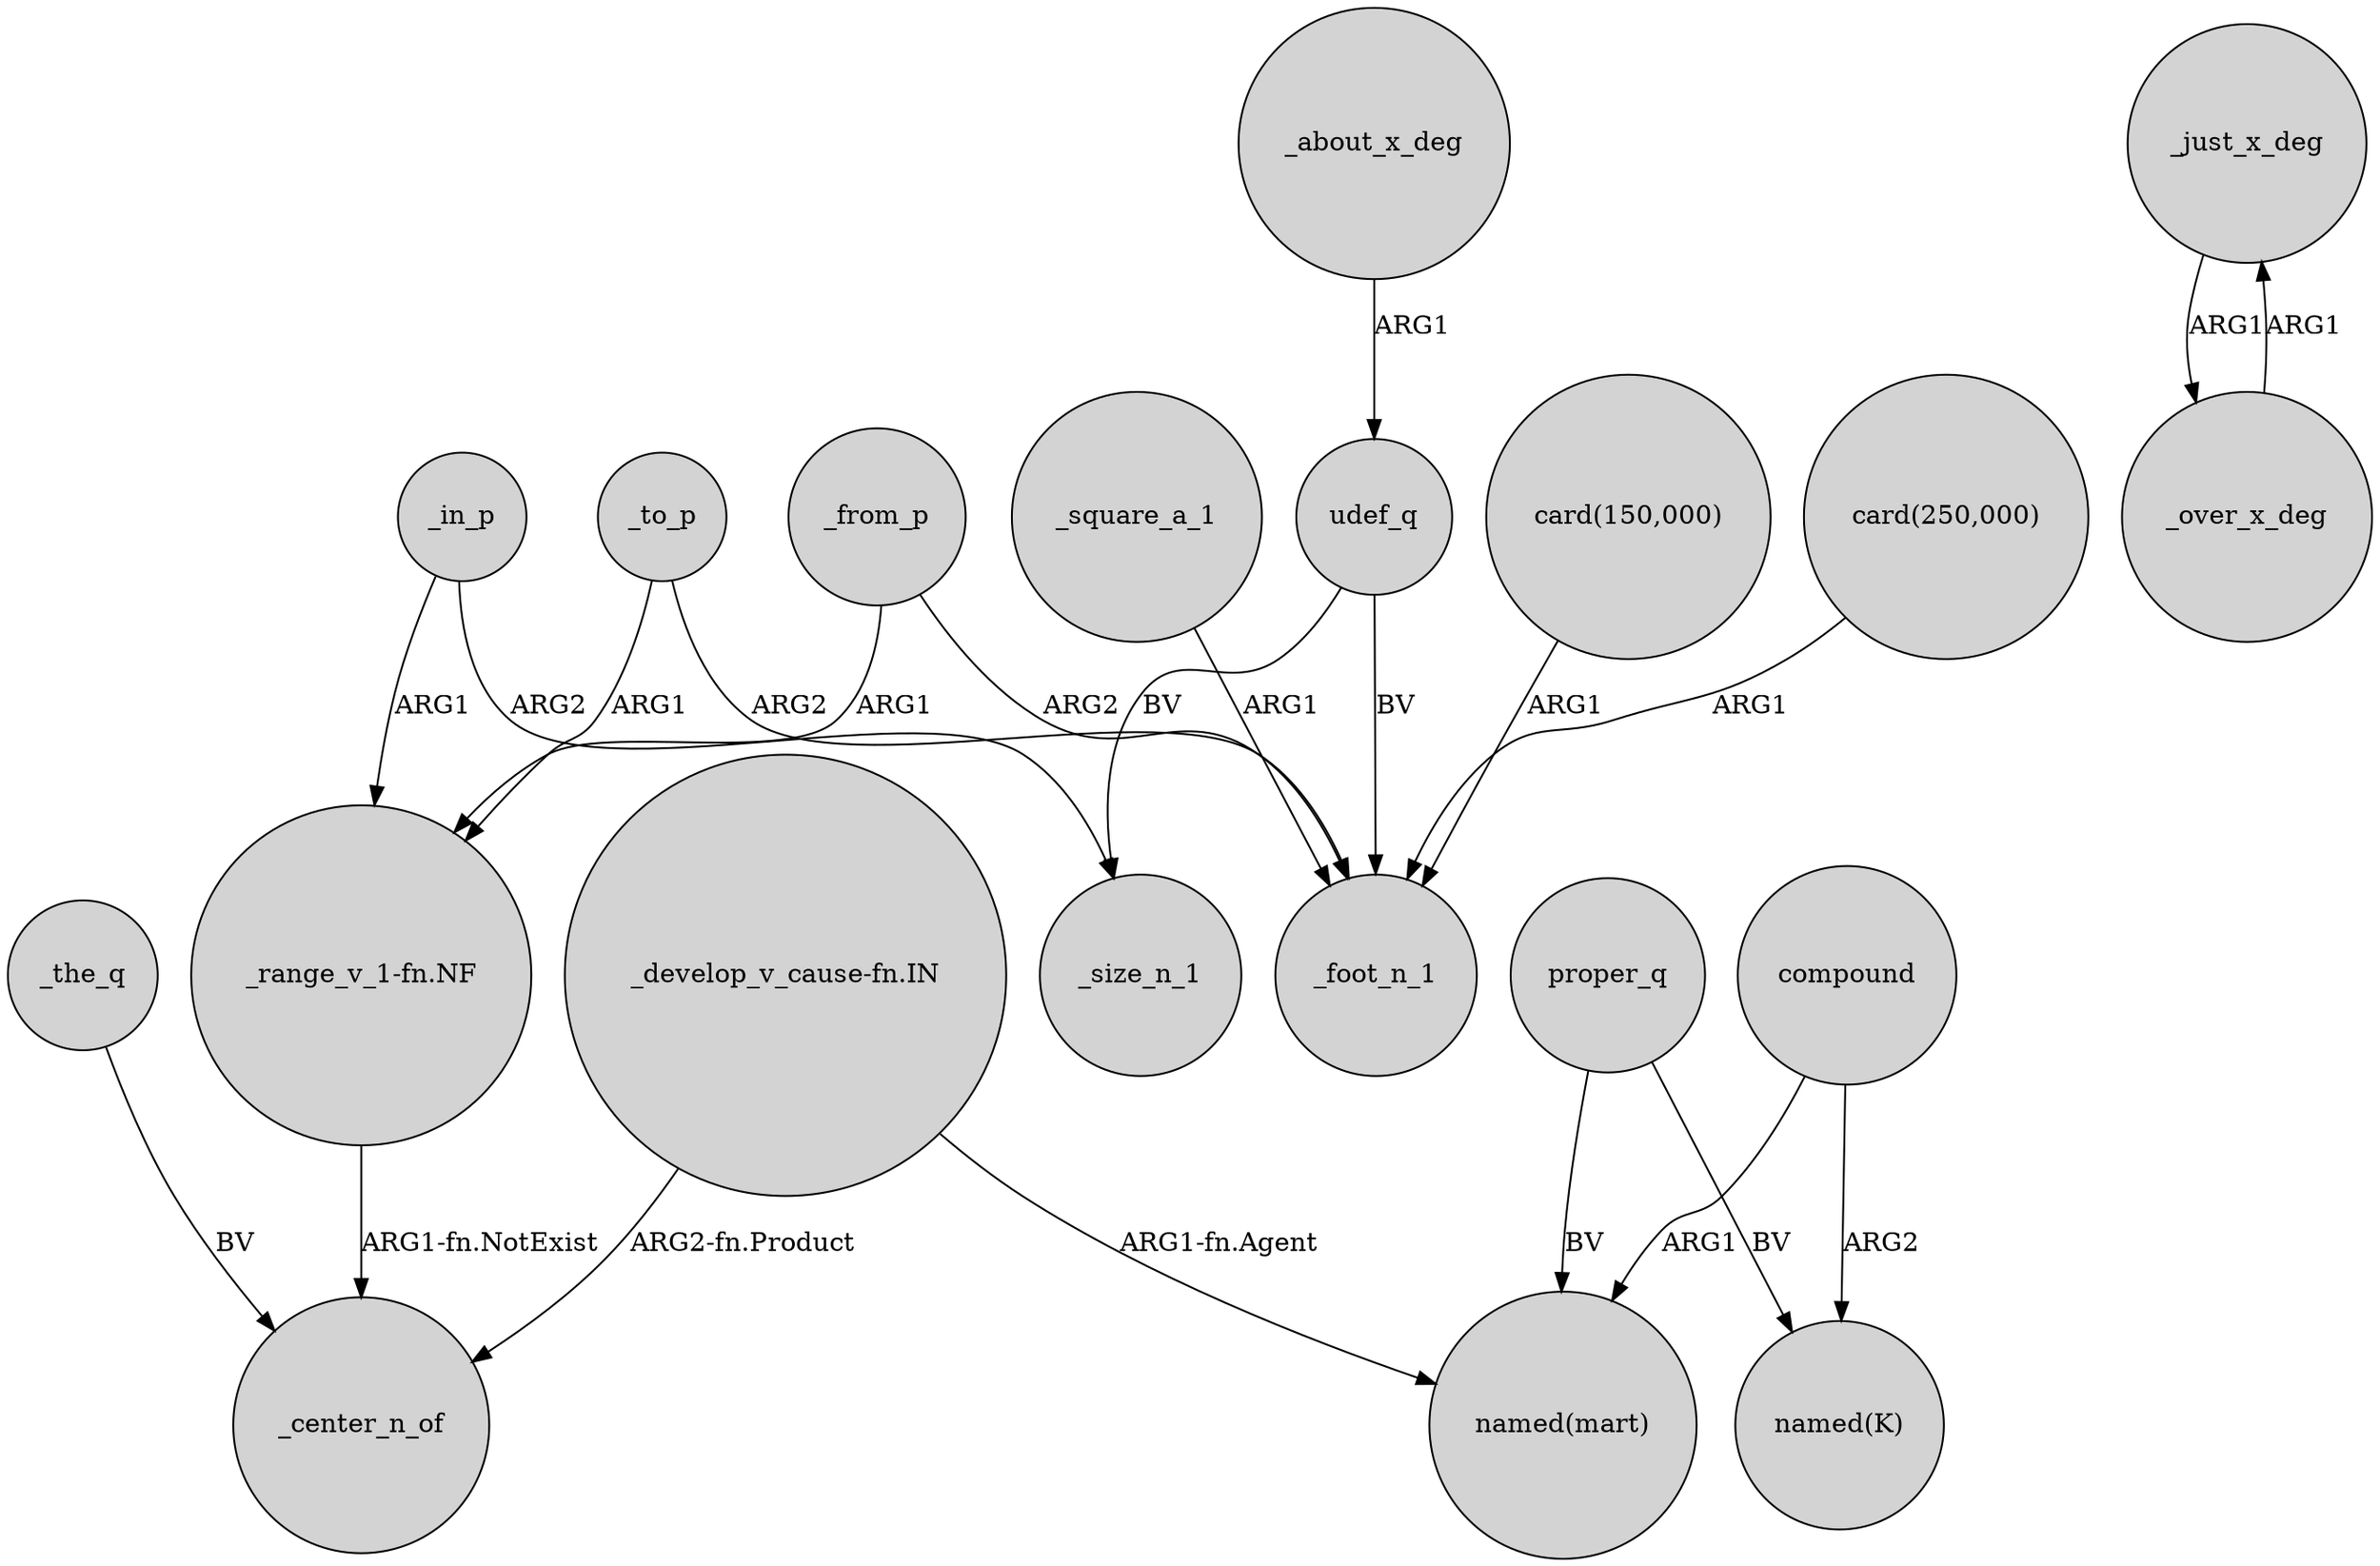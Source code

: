 digraph {
	node [shape=circle style=filled]
	_the_q -> _center_n_of [label=BV]
	"_range_v_1-fn.NF" -> _center_n_of [label="ARG1-fn.NotExist"]
	udef_q -> _size_n_1 [label=BV]
	_just_x_deg -> _over_x_deg [label=ARG1]
	_from_p -> _foot_n_1 [label=ARG2]
	_to_p -> _foot_n_1 [label=ARG2]
	_to_p -> "_range_v_1-fn.NF" [label=ARG1]
	_square_a_1 -> _foot_n_1 [label=ARG1]
	_about_x_deg -> udef_q [label=ARG1]
	_in_p -> "_range_v_1-fn.NF" [label=ARG1]
	compound -> "named(mart)" [label=ARG1]
	_in_p -> _size_n_1 [label=ARG2]
	"_develop_v_cause-fn.IN" -> _center_n_of [label="ARG2-fn.Product"]
	udef_q -> _foot_n_1 [label=BV]
	"card(150,000)" -> _foot_n_1 [label=ARG1]
	proper_q -> "named(K)" [label=BV]
	"card(250,000)" -> _foot_n_1 [label=ARG1]
	compound -> "named(K)" [label=ARG2]
	_from_p -> "_range_v_1-fn.NF" [label=ARG1]
	"_develop_v_cause-fn.IN" -> "named(mart)" [label="ARG1-fn.Agent"]
	proper_q -> "named(mart)" [label=BV]
	_over_x_deg -> _just_x_deg [label=ARG1]
}
